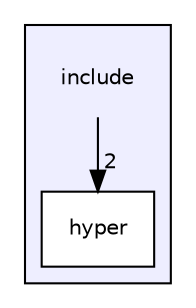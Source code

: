 digraph "include" {
  compound=true
  node [ fontsize="10", fontname="Helvetica"];
  edge [ labelfontsize="10", labelfontname="Helvetica"];
  subgraph clusterdir_d44c64559bbebec7f509842c48db8b23 {
    graph [ bgcolor="#eeeeff", pencolor="black", label="" URL="dir_d44c64559bbebec7f509842c48db8b23.html"];
    dir_d44c64559bbebec7f509842c48db8b23 [shape=plaintext label="include"];
    dir_7e2309b68f2457fb03d6400dad1ecace [shape=box label="hyper" color="black" fillcolor="white" style="filled" URL="dir_7e2309b68f2457fb03d6400dad1ecace.html"];
  }
  dir_d44c64559bbebec7f509842c48db8b23->dir_7e2309b68f2457fb03d6400dad1ecace [headlabel="2", labeldistance=1.5 headhref="dir_000000_000001.html"];
}
